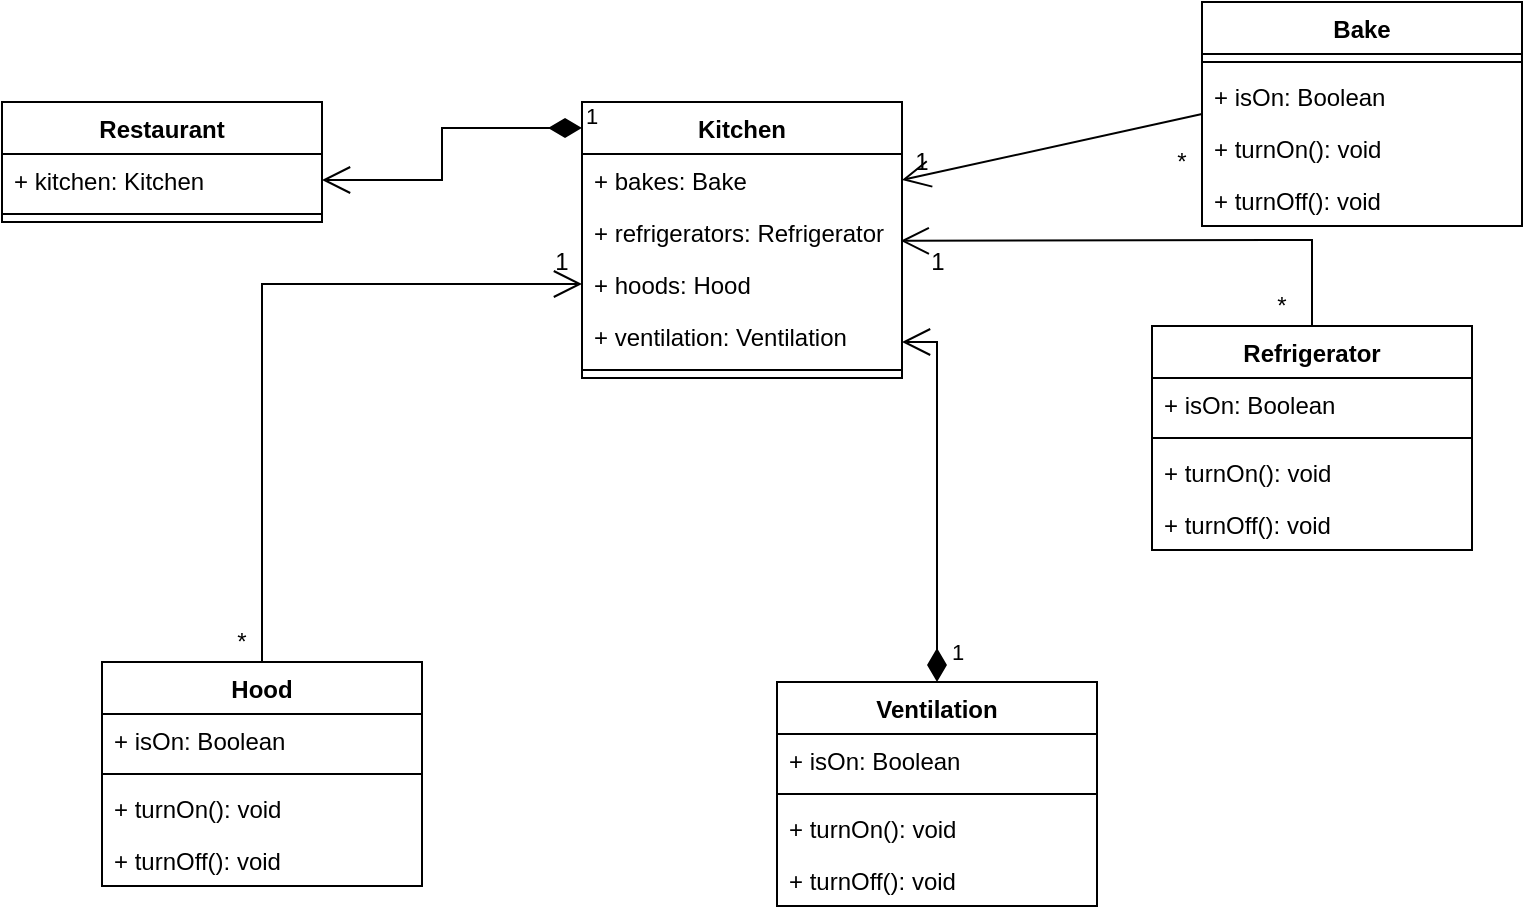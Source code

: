 <mxfile version="16.6.1" type="github"><diagram id="YhjSyAVR6YQieglKZUMw" name="Page-1"><mxGraphModel dx="1808" dy="548" grid="1" gridSize="10" guides="1" tooltips="1" connect="1" arrows="1" fold="1" page="1" pageScale="1" pageWidth="827" pageHeight="1169" math="0" shadow="0"><root><mxCell id="0"/><mxCell id="1" parent="0"/><mxCell id="r5bW4L2zTycPGxT-BgyH-25" value="Restaurant" style="swimlane;fontStyle=1;align=center;verticalAlign=top;childLayout=stackLayout;horizontal=1;startSize=26;horizontalStack=0;resizeParent=1;resizeParentMax=0;resizeLast=0;collapsible=1;marginBottom=0;" vertex="1" parent="1"><mxGeometry x="-10" y="160" width="160" height="60" as="geometry"><mxRectangle x="40" y="160" width="100" height="26" as="alternateBounds"/></mxGeometry></mxCell><mxCell id="r5bW4L2zTycPGxT-BgyH-26" value="+ kitchen: Kitchen" style="text;strokeColor=none;fillColor=none;align=left;verticalAlign=top;spacingLeft=4;spacingRight=4;overflow=hidden;rotatable=0;points=[[0,0.5],[1,0.5]];portConstraint=eastwest;" vertex="1" parent="r5bW4L2zTycPGxT-BgyH-25"><mxGeometry y="26" width="160" height="26" as="geometry"/></mxCell><mxCell id="r5bW4L2zTycPGxT-BgyH-27" value="" style="line;strokeWidth=1;fillColor=none;align=left;verticalAlign=middle;spacingTop=-1;spacingLeft=3;spacingRight=3;rotatable=0;labelPosition=right;points=[];portConstraint=eastwest;" vertex="1" parent="r5bW4L2zTycPGxT-BgyH-25"><mxGeometry y="52" width="160" height="8" as="geometry"/></mxCell><mxCell id="r5bW4L2zTycPGxT-BgyH-29" value="Kitchen" style="swimlane;fontStyle=1;align=center;verticalAlign=top;childLayout=stackLayout;horizontal=1;startSize=26;horizontalStack=0;resizeParent=1;resizeParentMax=0;resizeLast=0;collapsible=1;marginBottom=0;" vertex="1" parent="1"><mxGeometry x="280" y="160" width="160" height="138" as="geometry"><mxRectangle x="280" y="160" width="100" height="26" as="alternateBounds"/></mxGeometry></mxCell><mxCell id="r5bW4L2zTycPGxT-BgyH-30" value="+ bakes: Bake" style="text;strokeColor=none;fillColor=none;align=left;verticalAlign=top;spacingLeft=4;spacingRight=4;overflow=hidden;rotatable=0;points=[[0,0.5],[1,0.5]];portConstraint=eastwest;" vertex="1" parent="r5bW4L2zTycPGxT-BgyH-29"><mxGeometry y="26" width="160" height="26" as="geometry"/></mxCell><mxCell id="r5bW4L2zTycPGxT-BgyH-66" value="+ refrigerators: Refrigerator" style="text;strokeColor=none;fillColor=none;align=left;verticalAlign=top;spacingLeft=4;spacingRight=4;overflow=hidden;rotatable=0;points=[[0,0.5],[1,0.5]];portConstraint=eastwest;" vertex="1" parent="r5bW4L2zTycPGxT-BgyH-29"><mxGeometry y="52" width="160" height="26" as="geometry"/></mxCell><mxCell id="r5bW4L2zTycPGxT-BgyH-67" value="+ hoods: Hood" style="text;strokeColor=none;fillColor=none;align=left;verticalAlign=top;spacingLeft=4;spacingRight=4;overflow=hidden;rotatable=0;points=[[0,0.5],[1,0.5]];portConstraint=eastwest;" vertex="1" parent="r5bW4L2zTycPGxT-BgyH-29"><mxGeometry y="78" width="160" height="26" as="geometry"/></mxCell><mxCell id="r5bW4L2zTycPGxT-BgyH-68" value="+ ventilation: Ventilation" style="text;strokeColor=none;fillColor=none;align=left;verticalAlign=top;spacingLeft=4;spacingRight=4;overflow=hidden;rotatable=0;points=[[0,0.5],[1,0.5]];portConstraint=eastwest;" vertex="1" parent="r5bW4L2zTycPGxT-BgyH-29"><mxGeometry y="104" width="160" height="26" as="geometry"/></mxCell><mxCell id="r5bW4L2zTycPGxT-BgyH-31" value="" style="line;strokeWidth=1;fillColor=none;align=left;verticalAlign=middle;spacingTop=-1;spacingLeft=3;spacingRight=3;rotatable=0;labelPosition=right;points=[];portConstraint=eastwest;" vertex="1" parent="r5bW4L2zTycPGxT-BgyH-29"><mxGeometry y="130" width="160" height="8" as="geometry"/></mxCell><mxCell id="r5bW4L2zTycPGxT-BgyH-33" value="Hood" style="swimlane;fontStyle=1;align=center;verticalAlign=top;childLayout=stackLayout;horizontal=1;startSize=26;horizontalStack=0;resizeParent=1;resizeParentMax=0;resizeLast=0;collapsible=1;marginBottom=0;" vertex="1" parent="1"><mxGeometry x="40" y="440" width="160" height="112" as="geometry"><mxRectangle x="70" y="440" width="100" height="26" as="alternateBounds"/></mxGeometry></mxCell><mxCell id="r5bW4L2zTycPGxT-BgyH-82" value="+ isOn: Boolean" style="text;strokeColor=none;fillColor=none;align=left;verticalAlign=top;spacingLeft=4;spacingRight=4;overflow=hidden;rotatable=0;points=[[0,0.5],[1,0.5]];portConstraint=eastwest;" vertex="1" parent="r5bW4L2zTycPGxT-BgyH-33"><mxGeometry y="26" width="160" height="26" as="geometry"/></mxCell><mxCell id="r5bW4L2zTycPGxT-BgyH-35" value="" style="line;strokeWidth=1;fillColor=none;align=left;verticalAlign=middle;spacingTop=-1;spacingLeft=3;spacingRight=3;rotatable=0;labelPosition=right;points=[];portConstraint=eastwest;" vertex="1" parent="r5bW4L2zTycPGxT-BgyH-33"><mxGeometry y="52" width="160" height="8" as="geometry"/></mxCell><mxCell id="r5bW4L2zTycPGxT-BgyH-80" value="+ turnOn(): void" style="text;strokeColor=none;fillColor=none;align=left;verticalAlign=top;spacingLeft=4;spacingRight=4;overflow=hidden;rotatable=0;points=[[0,0.5],[1,0.5]];portConstraint=eastwest;" vertex="1" parent="r5bW4L2zTycPGxT-BgyH-33"><mxGeometry y="60" width="160" height="26" as="geometry"/></mxCell><mxCell id="r5bW4L2zTycPGxT-BgyH-81" value="+ turnOff(): void" style="text;strokeColor=none;fillColor=none;align=left;verticalAlign=top;spacingLeft=4;spacingRight=4;overflow=hidden;rotatable=0;points=[[0,0.5],[1,0.5]];portConstraint=eastwest;" vertex="1" parent="r5bW4L2zTycPGxT-BgyH-33"><mxGeometry y="86" width="160" height="26" as="geometry"/></mxCell><mxCell id="r5bW4L2zTycPGxT-BgyH-37" value="Refrigerator" style="swimlane;fontStyle=1;align=center;verticalAlign=top;childLayout=stackLayout;horizontal=1;startSize=26;horizontalStack=0;resizeParent=1;resizeParentMax=0;resizeLast=0;collapsible=1;marginBottom=0;" vertex="1" parent="1"><mxGeometry x="565" y="272" width="160" height="112" as="geometry"><mxRectangle x="595" y="272" width="100" height="26" as="alternateBounds"/></mxGeometry></mxCell><mxCell id="r5bW4L2zTycPGxT-BgyH-38" value="+ isOn: Boolean" style="text;strokeColor=none;fillColor=none;align=left;verticalAlign=top;spacingLeft=4;spacingRight=4;overflow=hidden;rotatable=0;points=[[0,0.5],[1,0.5]];portConstraint=eastwest;" vertex="1" parent="r5bW4L2zTycPGxT-BgyH-37"><mxGeometry y="26" width="160" height="26" as="geometry"/></mxCell><mxCell id="r5bW4L2zTycPGxT-BgyH-39" value="" style="line;strokeWidth=1;fillColor=none;align=left;verticalAlign=middle;spacingTop=-1;spacingLeft=3;spacingRight=3;rotatable=0;labelPosition=right;points=[];portConstraint=eastwest;" vertex="1" parent="r5bW4L2zTycPGxT-BgyH-37"><mxGeometry y="52" width="160" height="8" as="geometry"/></mxCell><mxCell id="r5bW4L2zTycPGxT-BgyH-76" value="+ turnOn(): void" style="text;strokeColor=none;fillColor=none;align=left;verticalAlign=top;spacingLeft=4;spacingRight=4;overflow=hidden;rotatable=0;points=[[0,0.5],[1,0.5]];portConstraint=eastwest;" vertex="1" parent="r5bW4L2zTycPGxT-BgyH-37"><mxGeometry y="60" width="160" height="26" as="geometry"/></mxCell><mxCell id="r5bW4L2zTycPGxT-BgyH-40" value="+ turnOff(): void" style="text;strokeColor=none;fillColor=none;align=left;verticalAlign=top;spacingLeft=4;spacingRight=4;overflow=hidden;rotatable=0;points=[[0,0.5],[1,0.5]];portConstraint=eastwest;" vertex="1" parent="r5bW4L2zTycPGxT-BgyH-37"><mxGeometry y="86" width="160" height="26" as="geometry"/></mxCell><mxCell id="r5bW4L2zTycPGxT-BgyH-41" value="Ventilation" style="swimlane;fontStyle=1;align=center;verticalAlign=top;childLayout=stackLayout;horizontal=1;startSize=26;horizontalStack=0;resizeParent=1;resizeParentMax=0;resizeLast=0;collapsible=1;marginBottom=0;" vertex="1" parent="1"><mxGeometry x="377.5" y="450" width="160" height="112" as="geometry"><mxRectangle x="400" y="450" width="115" height="26" as="alternateBounds"/></mxGeometry></mxCell><mxCell id="r5bW4L2zTycPGxT-BgyH-77" value="+ isOn: Boolean" style="text;strokeColor=none;fillColor=none;align=left;verticalAlign=top;spacingLeft=4;spacingRight=4;overflow=hidden;rotatable=0;points=[[0,0.5],[1,0.5]];portConstraint=eastwest;" vertex="1" parent="r5bW4L2zTycPGxT-BgyH-41"><mxGeometry y="26" width="160" height="26" as="geometry"/></mxCell><mxCell id="r5bW4L2zTycPGxT-BgyH-43" value="" style="line;strokeWidth=1;fillColor=none;align=left;verticalAlign=middle;spacingTop=-1;spacingLeft=3;spacingRight=3;rotatable=0;labelPosition=right;points=[];portConstraint=eastwest;" vertex="1" parent="r5bW4L2zTycPGxT-BgyH-41"><mxGeometry y="52" width="160" height="8" as="geometry"/></mxCell><mxCell id="r5bW4L2zTycPGxT-BgyH-78" value="+ turnOn(): void" style="text;strokeColor=none;fillColor=none;align=left;verticalAlign=top;spacingLeft=4;spacingRight=4;overflow=hidden;rotatable=0;points=[[0,0.5],[1,0.5]];portConstraint=eastwest;" vertex="1" parent="r5bW4L2zTycPGxT-BgyH-41"><mxGeometry y="60" width="160" height="26" as="geometry"/></mxCell><mxCell id="r5bW4L2zTycPGxT-BgyH-79" value="+ turnOff(): void" style="text;strokeColor=none;fillColor=none;align=left;verticalAlign=top;spacingLeft=4;spacingRight=4;overflow=hidden;rotatable=0;points=[[0,0.5],[1,0.5]];portConstraint=eastwest;" vertex="1" parent="r5bW4L2zTycPGxT-BgyH-41"><mxGeometry y="86" width="160" height="26" as="geometry"/></mxCell><mxCell id="r5bW4L2zTycPGxT-BgyH-45" value="Bake" style="swimlane;fontStyle=1;align=center;verticalAlign=top;childLayout=stackLayout;horizontal=1;startSize=26;horizontalStack=0;resizeParent=1;resizeParentMax=0;resizeLast=0;collapsible=1;marginBottom=0;" vertex="1" parent="1"><mxGeometry x="590" y="110" width="160" height="112" as="geometry"><mxRectangle x="590" y="186" width="110" height="26" as="alternateBounds"/></mxGeometry></mxCell><mxCell id="r5bW4L2zTycPGxT-BgyH-47" value="" style="line;strokeWidth=1;fillColor=none;align=left;verticalAlign=middle;spacingTop=-1;spacingLeft=3;spacingRight=3;rotatable=0;labelPosition=right;points=[];portConstraint=eastwest;" vertex="1" parent="r5bW4L2zTycPGxT-BgyH-45"><mxGeometry y="26" width="160" height="8" as="geometry"/></mxCell><mxCell id="r5bW4L2zTycPGxT-BgyH-83" value="+ isOn: Boolean" style="text;strokeColor=none;fillColor=none;align=left;verticalAlign=top;spacingLeft=4;spacingRight=4;overflow=hidden;rotatable=0;points=[[0,0.5],[1,0.5]];portConstraint=eastwest;" vertex="1" parent="r5bW4L2zTycPGxT-BgyH-45"><mxGeometry y="34" width="160" height="26" as="geometry"/></mxCell><mxCell id="r5bW4L2zTycPGxT-BgyH-84" value="+ turnOn(): void" style="text;strokeColor=none;fillColor=none;align=left;verticalAlign=top;spacingLeft=4;spacingRight=4;overflow=hidden;rotatable=0;points=[[0,0.5],[1,0.5]];portConstraint=eastwest;" vertex="1" parent="r5bW4L2zTycPGxT-BgyH-45"><mxGeometry y="60" width="160" height="26" as="geometry"/></mxCell><mxCell id="r5bW4L2zTycPGxT-BgyH-85" value="+ turnOff(): void" style="text;strokeColor=none;fillColor=none;align=left;verticalAlign=top;spacingLeft=4;spacingRight=4;overflow=hidden;rotatable=0;points=[[0,0.5],[1,0.5]];portConstraint=eastwest;" vertex="1" parent="r5bW4L2zTycPGxT-BgyH-45"><mxGeometry y="86" width="160" height="26" as="geometry"/></mxCell><mxCell id="r5bW4L2zTycPGxT-BgyH-50" value="1" style="endArrow=open;html=1;endSize=12;startArrow=diamondThin;startSize=14;startFill=1;edgeStyle=orthogonalEdgeStyle;align=left;verticalAlign=bottom;rounded=0;entryX=1;entryY=0.5;entryDx=0;entryDy=0;" edge="1" parent="1" target="r5bW4L2zTycPGxT-BgyH-26"><mxGeometry x="-1" y="3" relative="1" as="geometry"><mxPoint x="280" y="173" as="sourcePoint"/><mxPoint x="490" y="340" as="targetPoint"/><Array as="points"><mxPoint x="210" y="173"/><mxPoint x="210" y="199"/></Array></mxGeometry></mxCell><mxCell id="r5bW4L2zTycPGxT-BgyH-51" value="" style="endArrow=open;endFill=1;endSize=12;html=1;rounded=0;entryX=0.996;entryY=0.67;entryDx=0;entryDy=0;exitX=0.5;exitY=0;exitDx=0;exitDy=0;entryPerimeter=0;" edge="1" parent="1" source="r5bW4L2zTycPGxT-BgyH-37" target="r5bW4L2zTycPGxT-BgyH-66"><mxGeometry width="160" relative="1" as="geometry"><mxPoint x="330" y="340" as="sourcePoint"/><mxPoint x="490" y="340" as="targetPoint"/><Array as="points"><mxPoint x="645" y="229"/></Array></mxGeometry></mxCell><mxCell id="r5bW4L2zTycPGxT-BgyH-56" value="1" style="endArrow=open;html=1;endSize=12;startArrow=diamondThin;startSize=14;startFill=1;edgeStyle=orthogonalEdgeStyle;align=left;verticalAlign=bottom;rounded=0;exitX=0.5;exitY=0;exitDx=0;exitDy=0;" edge="1" parent="1" source="r5bW4L2zTycPGxT-BgyH-41"><mxGeometry x="-0.93" y="-5" relative="1" as="geometry"><mxPoint x="330" y="340" as="sourcePoint"/><mxPoint x="440" y="280" as="targetPoint"/><Array as="points"><mxPoint x="457" y="280"/></Array><mxPoint as="offset"/></mxGeometry></mxCell><mxCell id="r5bW4L2zTycPGxT-BgyH-57" value="*" style="text;html=1;strokeColor=none;fillColor=none;align=center;verticalAlign=middle;whiteSpace=wrap;rounded=0;" vertex="1" parent="1"><mxGeometry x="100" y="420" width="20" height="20" as="geometry"/></mxCell><mxCell id="r5bW4L2zTycPGxT-BgyH-58" value="*" style="text;html=1;strokeColor=none;fillColor=none;align=center;verticalAlign=middle;whiteSpace=wrap;rounded=0;" vertex="1" parent="1"><mxGeometry x="570" y="180" width="20" height="20" as="geometry"/></mxCell><mxCell id="r5bW4L2zTycPGxT-BgyH-60" value="*" style="text;html=1;strokeColor=none;fillColor=none;align=center;verticalAlign=middle;whiteSpace=wrap;rounded=0;" vertex="1" parent="1"><mxGeometry x="620" y="252" width="20" height="20" as="geometry"/></mxCell><mxCell id="r5bW4L2zTycPGxT-BgyH-61" value="1" style="text;html=1;strokeColor=none;fillColor=none;align=center;verticalAlign=middle;whiteSpace=wrap;rounded=0;" vertex="1" parent="1"><mxGeometry x="447.5" y="230" width="20" height="20" as="geometry"/></mxCell><mxCell id="r5bW4L2zTycPGxT-BgyH-62" value="1" style="text;html=1;strokeColor=none;fillColor=none;align=center;verticalAlign=middle;whiteSpace=wrap;rounded=0;" vertex="1" parent="1"><mxGeometry x="260" y="230" width="20" height="20" as="geometry"/></mxCell><mxCell id="r5bW4L2zTycPGxT-BgyH-54" value="" style="endArrow=open;endFill=1;endSize=12;html=1;rounded=0;entryX=1;entryY=0.5;entryDx=0;entryDy=0;exitX=0;exitY=0.5;exitDx=0;exitDy=0;" edge="1" parent="1" source="r5bW4L2zTycPGxT-BgyH-45" target="r5bW4L2zTycPGxT-BgyH-30"><mxGeometry width="160" relative="1" as="geometry"><mxPoint x="330" y="340" as="sourcePoint"/><mxPoint x="490" y="340" as="targetPoint"/></mxGeometry></mxCell><mxCell id="r5bW4L2zTycPGxT-BgyH-63" value="1" style="text;html=1;strokeColor=none;fillColor=none;align=center;verticalAlign=middle;whiteSpace=wrap;rounded=0;" vertex="1" parent="1"><mxGeometry x="440" y="180" width="20" height="20" as="geometry"/></mxCell><mxCell id="r5bW4L2zTycPGxT-BgyH-72" value="" style="endArrow=open;endFill=1;endSize=12;html=1;rounded=0;exitX=0.5;exitY=0;exitDx=0;exitDy=0;entryX=0;entryY=0.5;entryDx=0;entryDy=0;" edge="1" parent="1" source="r5bW4L2zTycPGxT-BgyH-33" target="r5bW4L2zTycPGxT-BgyH-67"><mxGeometry width="160" relative="1" as="geometry"><mxPoint x="330" y="340" as="sourcePoint"/><mxPoint x="490" y="340" as="targetPoint"/><Array as="points"><mxPoint x="120" y="251"/></Array></mxGeometry></mxCell></root></mxGraphModel></diagram></mxfile>